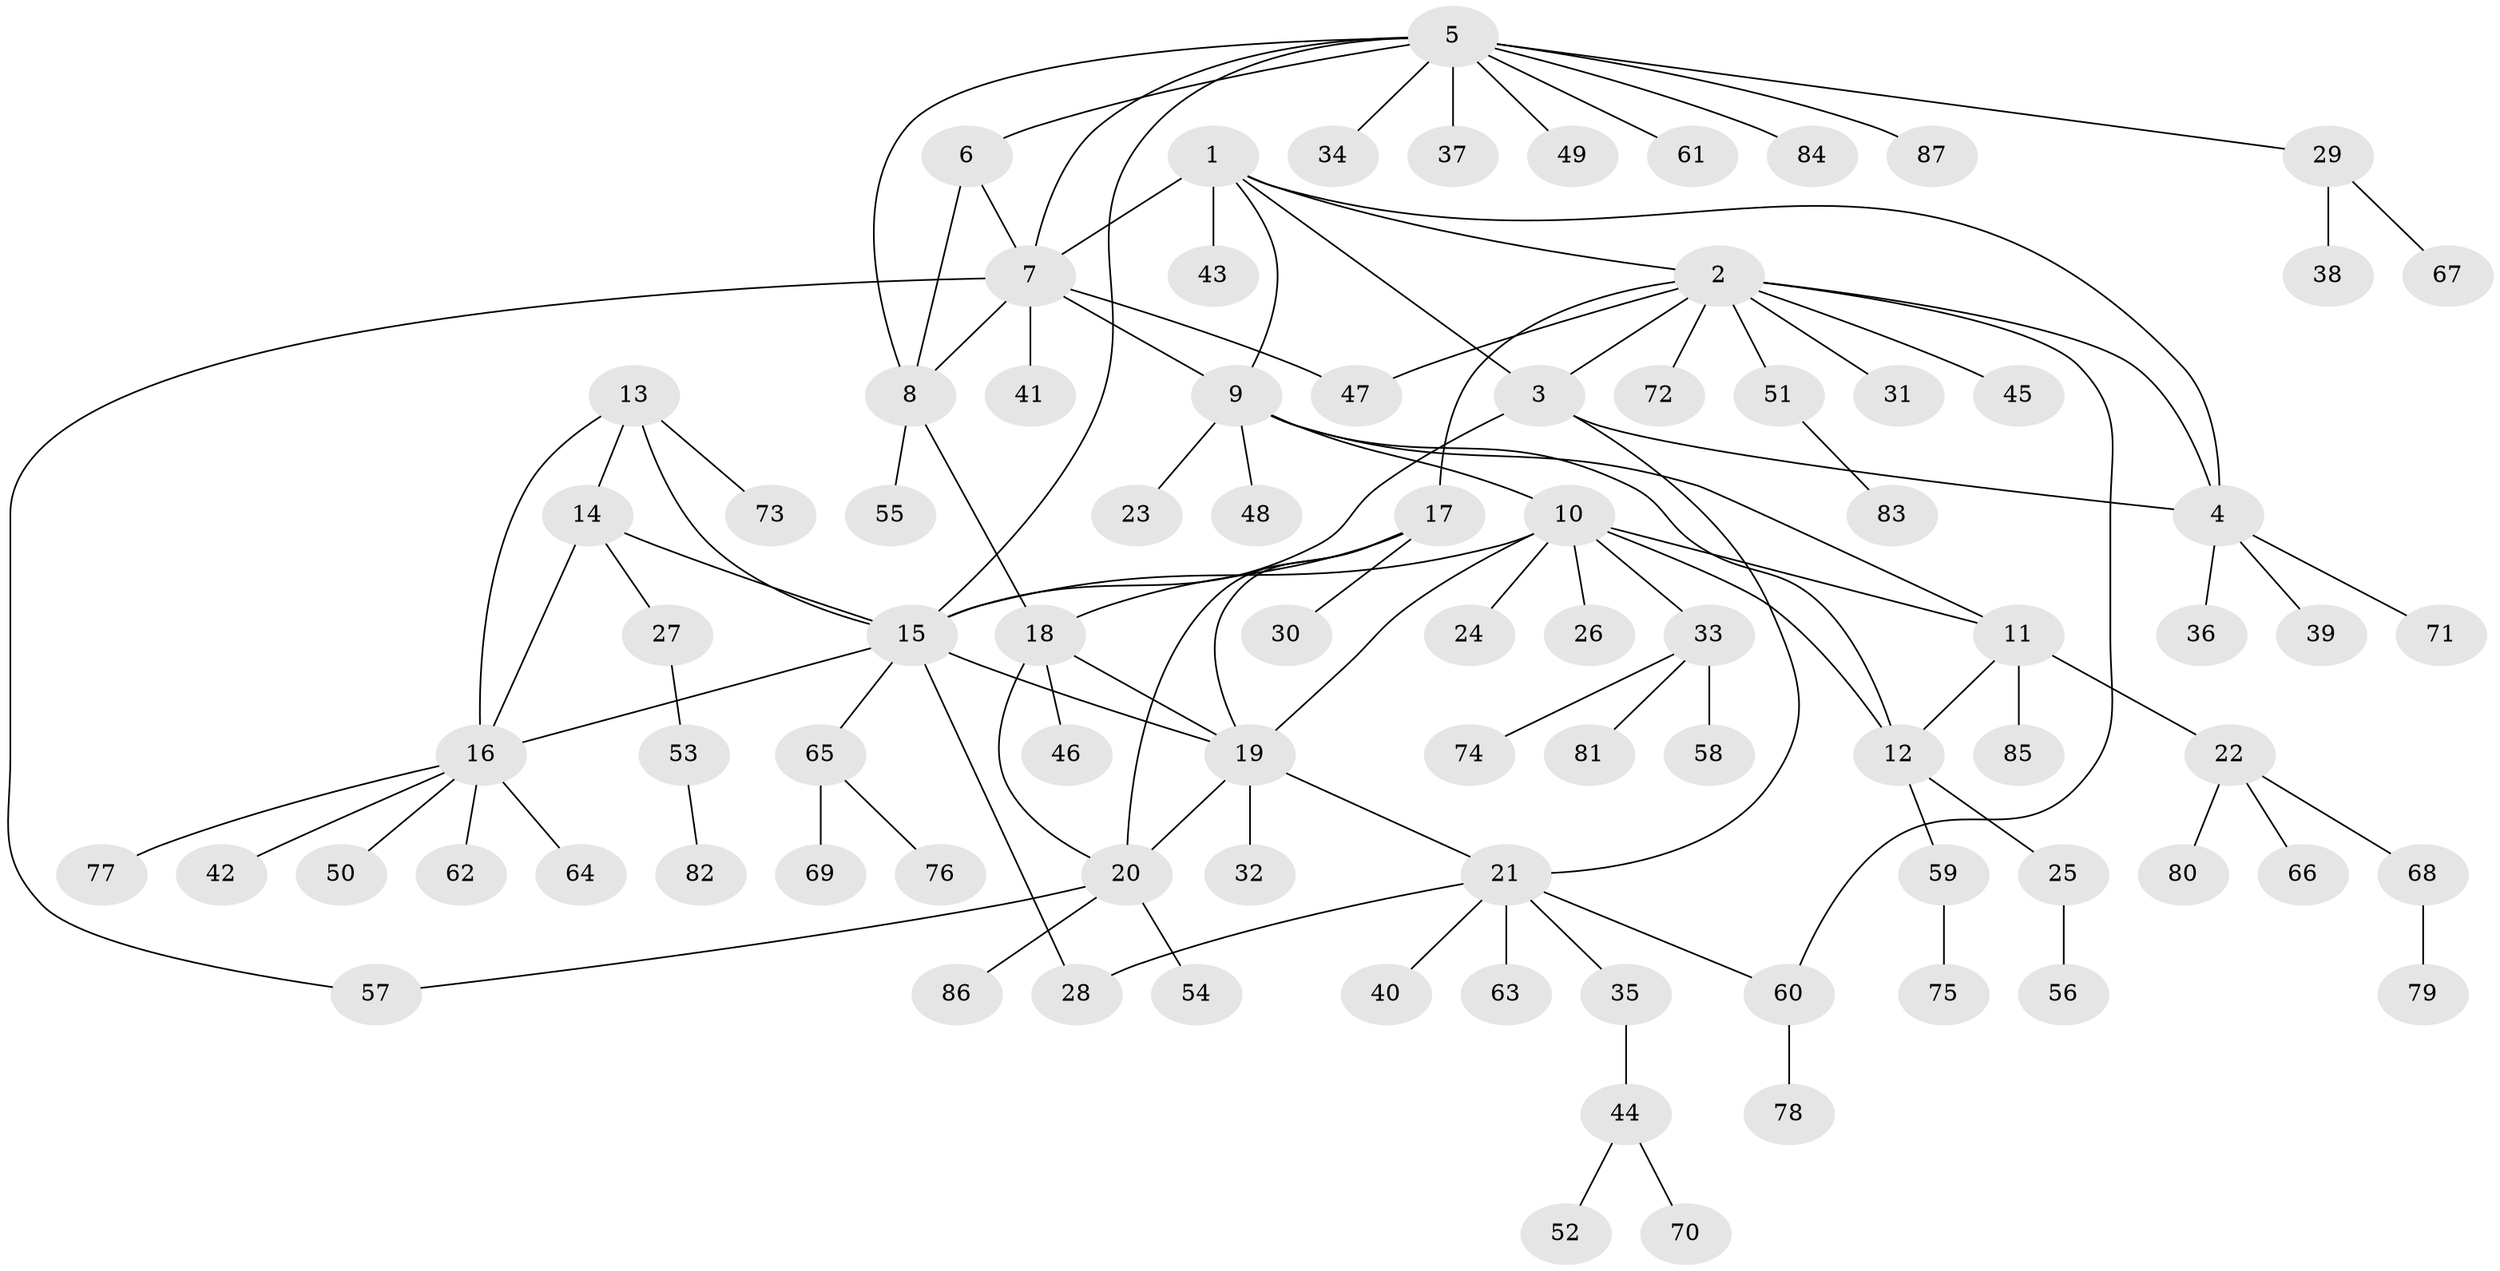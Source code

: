 // coarse degree distribution, {5: 0.058823529411764705, 7: 0.058823529411764705, 6: 0.029411764705882353, 10: 0.08823529411764706, 2: 0.029411764705882353, 3: 0.058823529411764705, 4: 0.029411764705882353, 1: 0.6470588235294118}
// Generated by graph-tools (version 1.1) at 2025/19/03/04/25 18:19:28]
// undirected, 87 vertices, 112 edges
graph export_dot {
graph [start="1"]
  node [color=gray90,style=filled];
  1;
  2;
  3;
  4;
  5;
  6;
  7;
  8;
  9;
  10;
  11;
  12;
  13;
  14;
  15;
  16;
  17;
  18;
  19;
  20;
  21;
  22;
  23;
  24;
  25;
  26;
  27;
  28;
  29;
  30;
  31;
  32;
  33;
  34;
  35;
  36;
  37;
  38;
  39;
  40;
  41;
  42;
  43;
  44;
  45;
  46;
  47;
  48;
  49;
  50;
  51;
  52;
  53;
  54;
  55;
  56;
  57;
  58;
  59;
  60;
  61;
  62;
  63;
  64;
  65;
  66;
  67;
  68;
  69;
  70;
  71;
  72;
  73;
  74;
  75;
  76;
  77;
  78;
  79;
  80;
  81;
  82;
  83;
  84;
  85;
  86;
  87;
  1 -- 2;
  1 -- 3;
  1 -- 4;
  1 -- 7;
  1 -- 9;
  1 -- 43;
  2 -- 3;
  2 -- 4;
  2 -- 17;
  2 -- 31;
  2 -- 45;
  2 -- 47;
  2 -- 51;
  2 -- 60;
  2 -- 72;
  3 -- 4;
  3 -- 15;
  3 -- 21;
  4 -- 36;
  4 -- 39;
  4 -- 71;
  5 -- 6;
  5 -- 7;
  5 -- 8;
  5 -- 15;
  5 -- 29;
  5 -- 34;
  5 -- 37;
  5 -- 49;
  5 -- 61;
  5 -- 84;
  5 -- 87;
  6 -- 7;
  6 -- 8;
  7 -- 8;
  7 -- 9;
  7 -- 41;
  7 -- 47;
  7 -- 57;
  8 -- 18;
  8 -- 55;
  9 -- 10;
  9 -- 11;
  9 -- 12;
  9 -- 23;
  9 -- 48;
  10 -- 11;
  10 -- 12;
  10 -- 15;
  10 -- 19;
  10 -- 24;
  10 -- 26;
  10 -- 33;
  11 -- 12;
  11 -- 22;
  11 -- 85;
  12 -- 25;
  12 -- 59;
  13 -- 14;
  13 -- 15;
  13 -- 16;
  13 -- 73;
  14 -- 15;
  14 -- 16;
  14 -- 27;
  15 -- 16;
  15 -- 19;
  15 -- 28;
  15 -- 65;
  16 -- 42;
  16 -- 50;
  16 -- 62;
  16 -- 64;
  16 -- 77;
  17 -- 18;
  17 -- 19;
  17 -- 20;
  17 -- 30;
  18 -- 19;
  18 -- 20;
  18 -- 46;
  19 -- 20;
  19 -- 21;
  19 -- 32;
  20 -- 54;
  20 -- 57;
  20 -- 86;
  21 -- 28;
  21 -- 35;
  21 -- 40;
  21 -- 60;
  21 -- 63;
  22 -- 66;
  22 -- 68;
  22 -- 80;
  25 -- 56;
  27 -- 53;
  29 -- 38;
  29 -- 67;
  33 -- 58;
  33 -- 74;
  33 -- 81;
  35 -- 44;
  44 -- 52;
  44 -- 70;
  51 -- 83;
  53 -- 82;
  59 -- 75;
  60 -- 78;
  65 -- 69;
  65 -- 76;
  68 -- 79;
}
